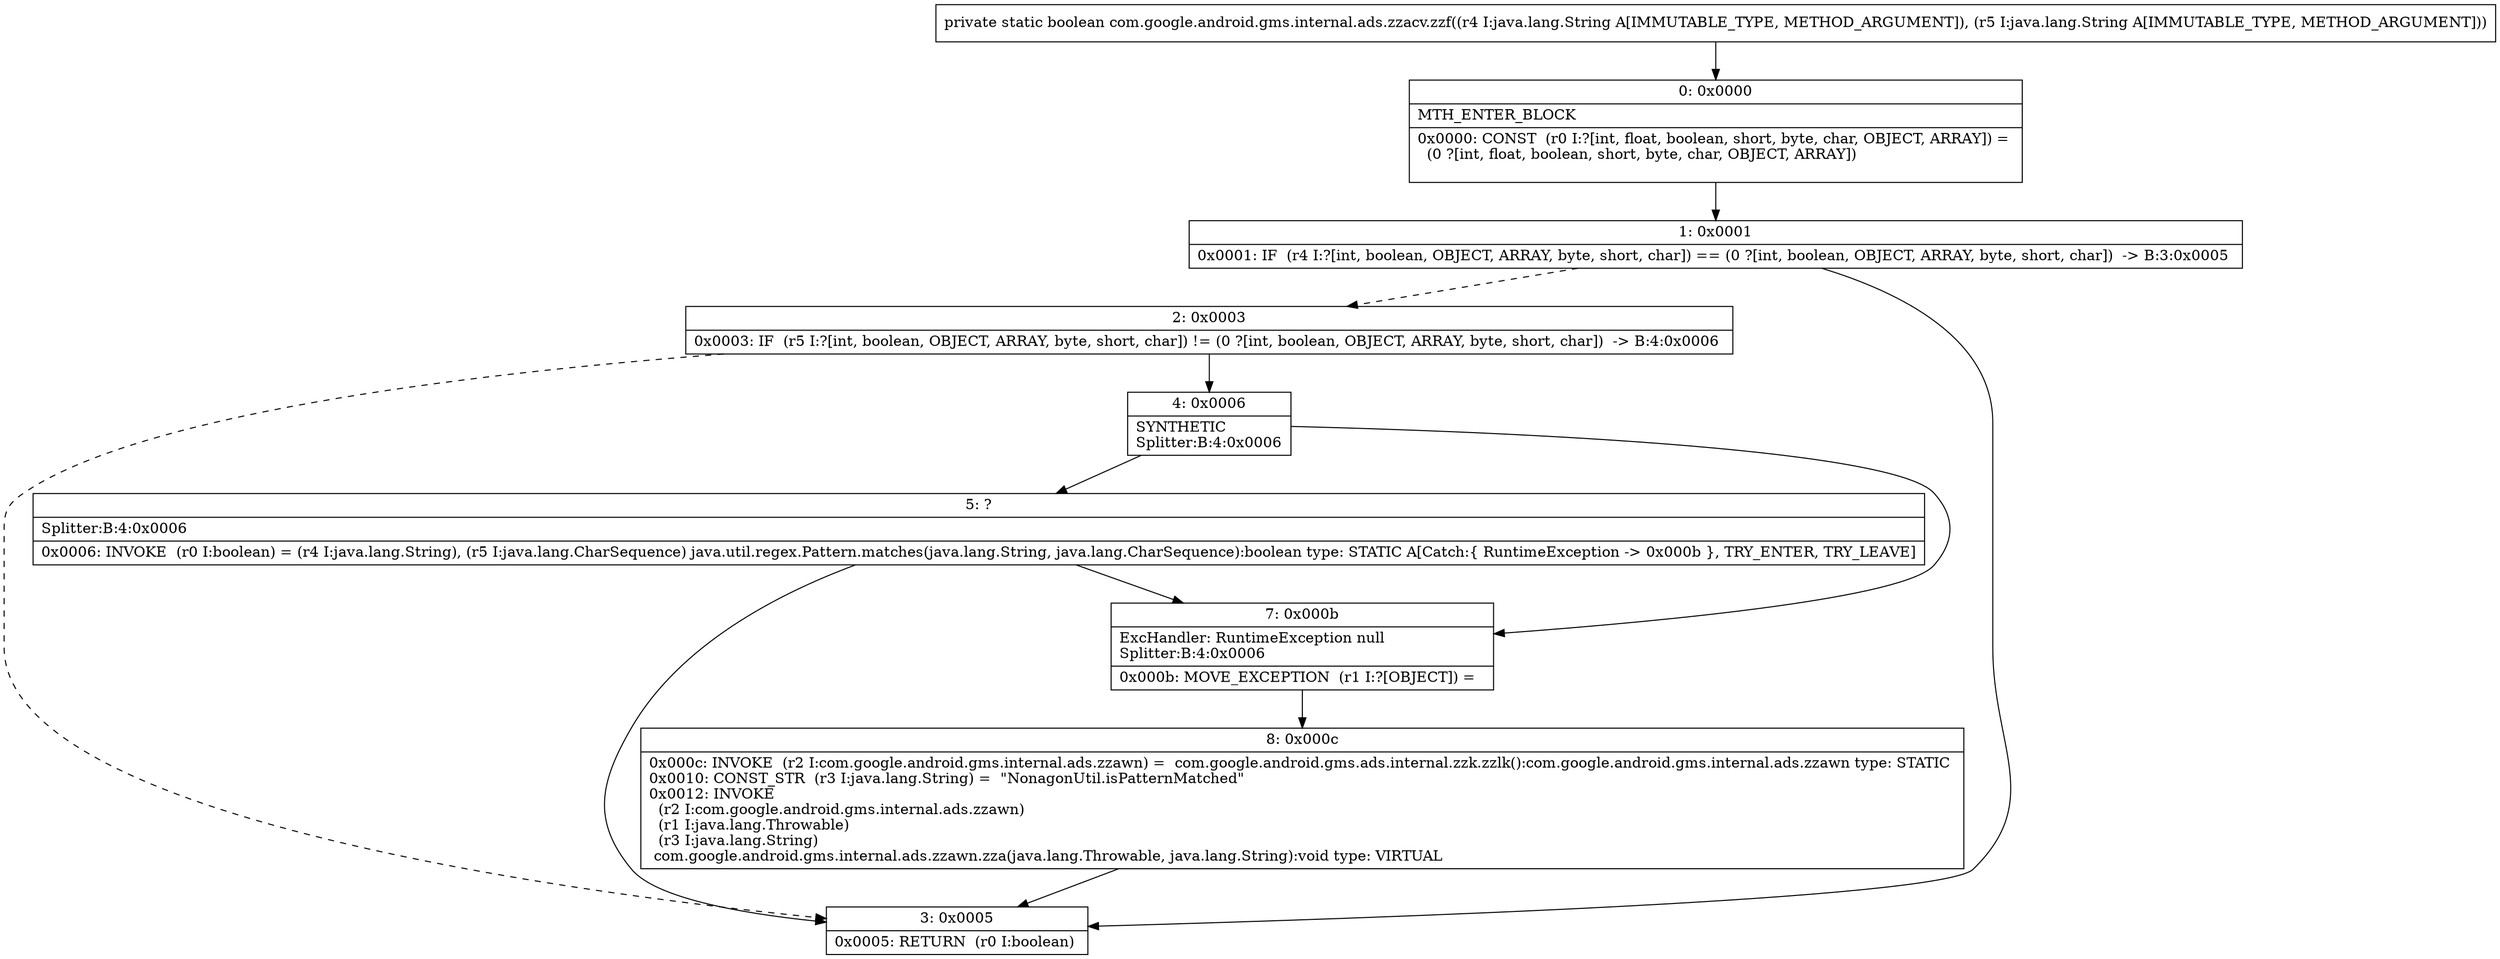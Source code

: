 digraph "CFG forcom.google.android.gms.internal.ads.zzacv.zzf(Ljava\/lang\/String;Ljava\/lang\/String;)Z" {
Node_0 [shape=record,label="{0\:\ 0x0000|MTH_ENTER_BLOCK\l|0x0000: CONST  (r0 I:?[int, float, boolean, short, byte, char, OBJECT, ARRAY]) = \l  (0 ?[int, float, boolean, short, byte, char, OBJECT, ARRAY])\l \l}"];
Node_1 [shape=record,label="{1\:\ 0x0001|0x0001: IF  (r4 I:?[int, boolean, OBJECT, ARRAY, byte, short, char]) == (0 ?[int, boolean, OBJECT, ARRAY, byte, short, char])  \-\> B:3:0x0005 \l}"];
Node_2 [shape=record,label="{2\:\ 0x0003|0x0003: IF  (r5 I:?[int, boolean, OBJECT, ARRAY, byte, short, char]) != (0 ?[int, boolean, OBJECT, ARRAY, byte, short, char])  \-\> B:4:0x0006 \l}"];
Node_3 [shape=record,label="{3\:\ 0x0005|0x0005: RETURN  (r0 I:boolean) \l}"];
Node_4 [shape=record,label="{4\:\ 0x0006|SYNTHETIC\lSplitter:B:4:0x0006\l}"];
Node_5 [shape=record,label="{5\:\ ?|Splitter:B:4:0x0006\l|0x0006: INVOKE  (r0 I:boolean) = (r4 I:java.lang.String), (r5 I:java.lang.CharSequence) java.util.regex.Pattern.matches(java.lang.String, java.lang.CharSequence):boolean type: STATIC A[Catch:\{ RuntimeException \-\> 0x000b \}, TRY_ENTER, TRY_LEAVE]\l}"];
Node_7 [shape=record,label="{7\:\ 0x000b|ExcHandler: RuntimeException null\lSplitter:B:4:0x0006\l|0x000b: MOVE_EXCEPTION  (r1 I:?[OBJECT]) =  \l}"];
Node_8 [shape=record,label="{8\:\ 0x000c|0x000c: INVOKE  (r2 I:com.google.android.gms.internal.ads.zzawn) =  com.google.android.gms.ads.internal.zzk.zzlk():com.google.android.gms.internal.ads.zzawn type: STATIC \l0x0010: CONST_STR  (r3 I:java.lang.String) =  \"NonagonUtil.isPatternMatched\" \l0x0012: INVOKE  \l  (r2 I:com.google.android.gms.internal.ads.zzawn)\l  (r1 I:java.lang.Throwable)\l  (r3 I:java.lang.String)\l com.google.android.gms.internal.ads.zzawn.zza(java.lang.Throwable, java.lang.String):void type: VIRTUAL \l}"];
MethodNode[shape=record,label="{private static boolean com.google.android.gms.internal.ads.zzacv.zzf((r4 I:java.lang.String A[IMMUTABLE_TYPE, METHOD_ARGUMENT]), (r5 I:java.lang.String A[IMMUTABLE_TYPE, METHOD_ARGUMENT])) }"];
MethodNode -> Node_0;
Node_0 -> Node_1;
Node_1 -> Node_2[style=dashed];
Node_1 -> Node_3;
Node_2 -> Node_3[style=dashed];
Node_2 -> Node_4;
Node_4 -> Node_5;
Node_4 -> Node_7;
Node_5 -> Node_7;
Node_5 -> Node_3;
Node_7 -> Node_8;
Node_8 -> Node_3;
}

